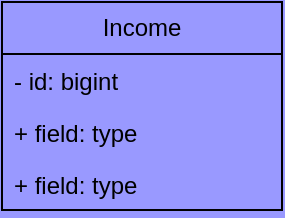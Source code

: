 <mxfile version="24.7.16">
  <diagram name="db" id="b520641d-4fe3-3701-9064-5fc419738815">
    <mxGraphModel dx="1195" dy="662" grid="0" gridSize="10" guides="1" tooltips="1" connect="1" arrows="1" fold="1" page="0" pageScale="1" pageWidth="1100" pageHeight="850" background="#9999FF" math="0" shadow="0">
      <root>
        <mxCell id="0" />
        <mxCell id="1" parent="0" />
        <mxCell id="N3LGeJPOb3DZShWFdJKW-6" value="Income" style="swimlane;fontStyle=0;childLayout=stackLayout;horizontal=1;startSize=26;fillColor=none;horizontalStack=0;resizeParent=1;resizeParentMax=0;resizeLast=0;collapsible=1;marginBottom=0;whiteSpace=wrap;html=1;labelBackgroundColor=none;" vertex="1" parent="1">
          <mxGeometry x="80" y="80" width="140" height="104" as="geometry" />
        </mxCell>
        <mxCell id="N3LGeJPOb3DZShWFdJKW-7" value="- id: bigint" style="text;strokeColor=none;fillColor=none;align=left;verticalAlign=top;spacingLeft=4;spacingRight=4;overflow=hidden;rotatable=0;points=[[0,0.5],[1,0.5]];portConstraint=eastwest;whiteSpace=wrap;html=1;labelBackgroundColor=none;" vertex="1" parent="N3LGeJPOb3DZShWFdJKW-6">
          <mxGeometry y="26" width="140" height="26" as="geometry" />
        </mxCell>
        <mxCell id="N3LGeJPOb3DZShWFdJKW-8" value="+ field: type" style="text;strokeColor=none;fillColor=none;align=left;verticalAlign=top;spacingLeft=4;spacingRight=4;overflow=hidden;rotatable=0;points=[[0,0.5],[1,0.5]];portConstraint=eastwest;whiteSpace=wrap;html=1;labelBackgroundColor=none;" vertex="1" parent="N3LGeJPOb3DZShWFdJKW-6">
          <mxGeometry y="52" width="140" height="26" as="geometry" />
        </mxCell>
        <mxCell id="N3LGeJPOb3DZShWFdJKW-9" value="+ field: type" style="text;strokeColor=none;fillColor=none;align=left;verticalAlign=top;spacingLeft=4;spacingRight=4;overflow=hidden;rotatable=0;points=[[0,0.5],[1,0.5]];portConstraint=eastwest;whiteSpace=wrap;html=1;labelBackgroundColor=none;" vertex="1" parent="N3LGeJPOb3DZShWFdJKW-6">
          <mxGeometry y="78" width="140" height="26" as="geometry" />
        </mxCell>
      </root>
    </mxGraphModel>
  </diagram>
</mxfile>
